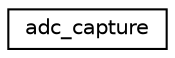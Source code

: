digraph "Graphical Class Hierarchy"
{
 // INTERACTIVE_SVG=YES
  edge [fontname="Helvetica",fontsize="10",labelfontname="Helvetica",labelfontsize="10"];
  node [fontname="Helvetica",fontsize="10",shape=record];
  rankdir="LR";
  Node1 [label="adc_capture",height=0.2,width=0.4,color="black", fillcolor="white", style="filled",URL="$structadc__capture.html"];
}

